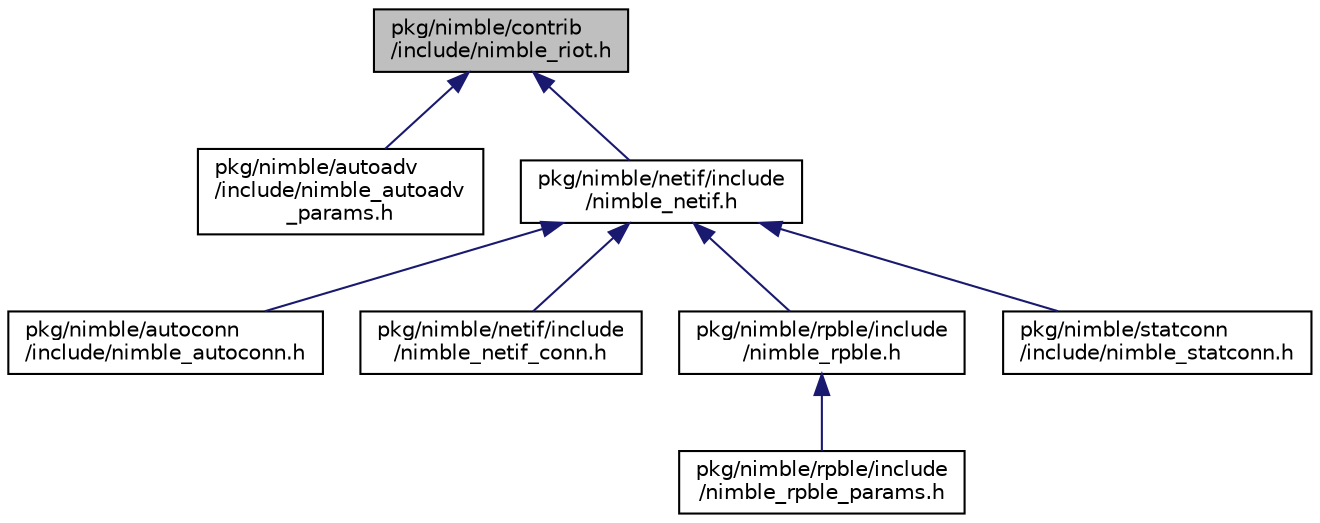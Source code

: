 digraph "pkg/nimble/contrib/include/nimble_riot.h"
{
 // LATEX_PDF_SIZE
  edge [fontname="Helvetica",fontsize="10",labelfontname="Helvetica",labelfontsize="10"];
  node [fontname="Helvetica",fontsize="10",shape=record];
  Node1 [label="pkg/nimble/contrib\l/include/nimble_riot.h",height=0.2,width=0.4,color="black", fillcolor="grey75", style="filled", fontcolor="black",tooltip="RIOT specific glue functions for integrating NimBLE."];
  Node1 -> Node2 [dir="back",color="midnightblue",fontsize="10",style="solid",fontname="Helvetica"];
  Node2 [label="pkg/nimble/autoadv\l/include/nimble_autoadv\l_params.h",height=0.2,width=0.4,color="black", fillcolor="white", style="filled",URL="$nimble__autoadv__params_8h.html",tooltip="Default configuration for the nimble_autoadv module."];
  Node1 -> Node3 [dir="back",color="midnightblue",fontsize="10",style="solid",fontname="Helvetica"];
  Node3 [label="pkg/nimble/netif/include\l/nimble_netif.h",height=0.2,width=0.4,color="black", fillcolor="white", style="filled",URL="$nimble__netif_8h.html",tooltip="GNRC netif implementation for NimBLE."];
  Node3 -> Node4 [dir="back",color="midnightblue",fontsize="10",style="solid",fontname="Helvetica"];
  Node4 [label="pkg/nimble/autoconn\l/include/nimble_autoconn.h",height=0.2,width=0.4,color="black", fillcolor="white", style="filled",URL="$nimble__autoconn_8h.html",tooltip="Simple automated connection manager for NimBLE netif."];
  Node3 -> Node5 [dir="back",color="midnightblue",fontsize="10",style="solid",fontname="Helvetica"];
  Node5 [label="pkg/nimble/netif/include\l/nimble_netif_conn.h",height=0.2,width=0.4,color="black", fillcolor="white", style="filled",URL="$nimble__netif__conn_8h.html",tooltip="Connection allocation and maintenance for NimBLE netif."];
  Node3 -> Node6 [dir="back",color="midnightblue",fontsize="10",style="solid",fontname="Helvetica"];
  Node6 [label="pkg/nimble/rpble/include\l/nimble_rpble.h",height=0.2,width=0.4,color="black", fillcolor="white", style="filled",URL="$nimble__rpble_8h.html",tooltip="Interface for the nimble_rpble module."];
  Node6 -> Node7 [dir="back",color="midnightblue",fontsize="10",style="solid",fontname="Helvetica"];
  Node7 [label="pkg/nimble/rpble/include\l/nimble_rpble_params.h",height=0.2,width=0.4,color="black", fillcolor="white", style="filled",URL="$nimble__rpble__params_8h.html",tooltip="Default configuration for the nimble_netif_rpble module."];
  Node3 -> Node8 [dir="back",color="midnightblue",fontsize="10",style="solid",fontname="Helvetica"];
  Node8 [label="pkg/nimble/statconn\l/include/nimble_statconn.h",height=0.2,width=0.4,color="black", fillcolor="white", style="filled",URL="$nimble__statconn_8h.html",tooltip="Simple static connection manager for NimBLE netif."];
}

